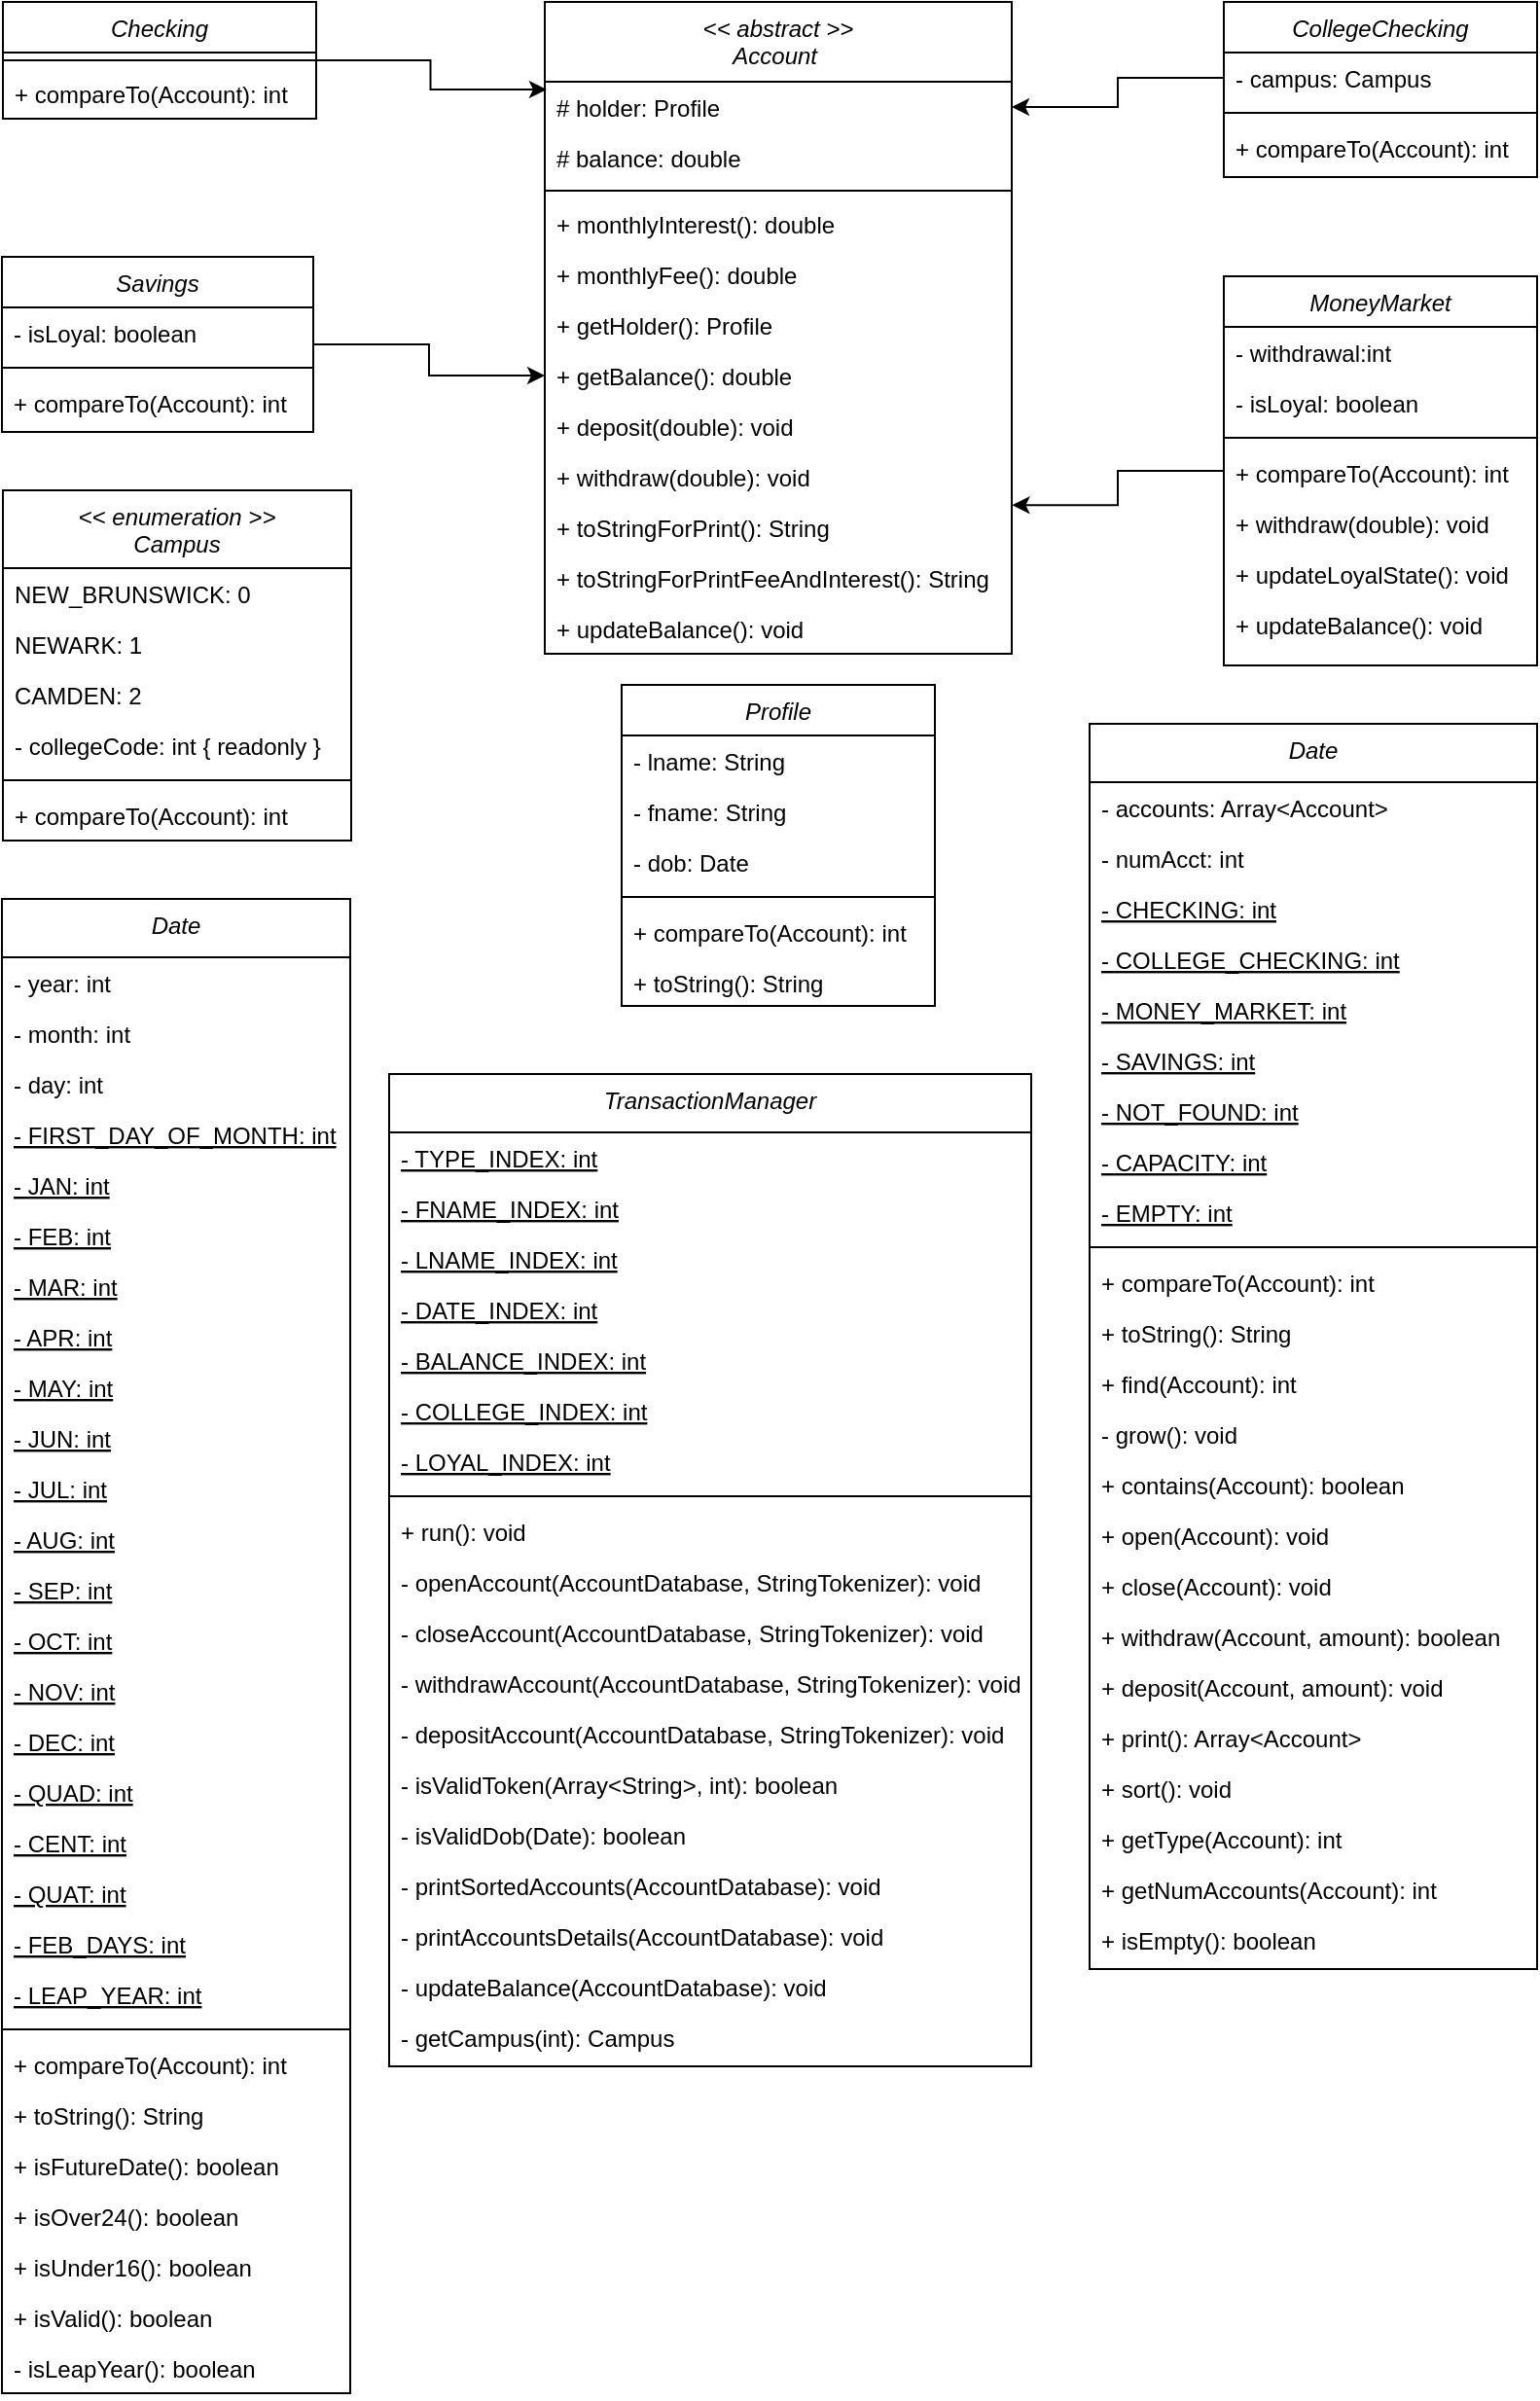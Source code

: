 <mxfile version="22.0.4" type="device">
  <diagram id="C5RBs43oDa-KdzZeNtuy" name="Page-1">
    <mxGraphModel dx="1102" dy="611" grid="1" gridSize="10" guides="1" tooltips="1" connect="1" arrows="1" fold="1" page="1" pageScale="1" pageWidth="827" pageHeight="1169" math="0" shadow="0">
      <root>
        <mxCell id="WIyWlLk6GJQsqaUBKTNV-0" />
        <mxCell id="WIyWlLk6GJQsqaUBKTNV-1" parent="WIyWlLk6GJQsqaUBKTNV-0" />
        <mxCell id="zkfFHV4jXpPFQw0GAbJ--0" value="&lt;&lt; abstract &gt;&gt;&#xa;Account " style="swimlane;fontStyle=2;align=center;verticalAlign=top;childLayout=stackLayout;horizontal=1;startSize=41;horizontalStack=0;resizeParent=1;resizeLast=0;collapsible=1;marginBottom=0;rounded=0;shadow=0;strokeWidth=1;" parent="WIyWlLk6GJQsqaUBKTNV-1" vertex="1">
          <mxGeometry x="300" y="39" width="240" height="335" as="geometry">
            <mxRectangle x="230" y="140" width="160" height="26" as="alternateBounds" />
          </mxGeometry>
        </mxCell>
        <mxCell id="zkfFHV4jXpPFQw0GAbJ--1" value="# holder: Profile" style="text;align=left;verticalAlign=top;spacingLeft=4;spacingRight=4;overflow=hidden;rotatable=0;points=[[0,0.5],[1,0.5]];portConstraint=eastwest;" parent="zkfFHV4jXpPFQw0GAbJ--0" vertex="1">
          <mxGeometry y="41" width="240" height="26" as="geometry" />
        </mxCell>
        <mxCell id="zkfFHV4jXpPFQw0GAbJ--2" value="# balance: double" style="text;align=left;verticalAlign=top;spacingLeft=4;spacingRight=4;overflow=hidden;rotatable=0;points=[[0,0.5],[1,0.5]];portConstraint=eastwest;rounded=0;shadow=0;html=0;" parent="zkfFHV4jXpPFQw0GAbJ--0" vertex="1">
          <mxGeometry y="67" width="240" height="26" as="geometry" />
        </mxCell>
        <mxCell id="zkfFHV4jXpPFQw0GAbJ--4" value="" style="line;html=1;strokeWidth=1;align=left;verticalAlign=middle;spacingTop=-1;spacingLeft=3;spacingRight=3;rotatable=0;labelPosition=right;points=[];portConstraint=eastwest;" parent="zkfFHV4jXpPFQw0GAbJ--0" vertex="1">
          <mxGeometry y="93" width="240" height="8" as="geometry" />
        </mxCell>
        <mxCell id="zkfFHV4jXpPFQw0GAbJ--5" value="+ monthlyInterest(): double" style="text;align=left;verticalAlign=top;spacingLeft=4;spacingRight=4;overflow=hidden;rotatable=0;points=[[0,0.5],[1,0.5]];portConstraint=eastwest;" parent="zkfFHV4jXpPFQw0GAbJ--0" vertex="1">
          <mxGeometry y="101" width="240" height="26" as="geometry" />
        </mxCell>
        <mxCell id="H4hi4vL1YE1EeJkvLDCx-2" value="+ monthlyFee(): double" style="text;align=left;verticalAlign=top;spacingLeft=4;spacingRight=4;overflow=hidden;rotatable=0;points=[[0,0.5],[1,0.5]];portConstraint=eastwest;" vertex="1" parent="zkfFHV4jXpPFQw0GAbJ--0">
          <mxGeometry y="127" width="240" height="26" as="geometry" />
        </mxCell>
        <mxCell id="H4hi4vL1YE1EeJkvLDCx-3" value="+ getHolder(): Profile" style="text;align=left;verticalAlign=top;spacingLeft=4;spacingRight=4;overflow=hidden;rotatable=0;points=[[0,0.5],[1,0.5]];portConstraint=eastwest;" vertex="1" parent="zkfFHV4jXpPFQw0GAbJ--0">
          <mxGeometry y="153" width="240" height="26" as="geometry" />
        </mxCell>
        <mxCell id="H4hi4vL1YE1EeJkvLDCx-4" value="+ getBalance(): double" style="text;align=left;verticalAlign=top;spacingLeft=4;spacingRight=4;overflow=hidden;rotatable=0;points=[[0,0.5],[1,0.5]];portConstraint=eastwest;" vertex="1" parent="zkfFHV4jXpPFQw0GAbJ--0">
          <mxGeometry y="179" width="240" height="26" as="geometry" />
        </mxCell>
        <mxCell id="H4hi4vL1YE1EeJkvLDCx-5" value="+ deposit(double): void" style="text;align=left;verticalAlign=top;spacingLeft=4;spacingRight=4;overflow=hidden;rotatable=0;points=[[0,0.5],[1,0.5]];portConstraint=eastwest;" vertex="1" parent="zkfFHV4jXpPFQw0GAbJ--0">
          <mxGeometry y="205" width="240" height="26" as="geometry" />
        </mxCell>
        <mxCell id="H4hi4vL1YE1EeJkvLDCx-6" value="+ withdraw(double): void" style="text;align=left;verticalAlign=top;spacingLeft=4;spacingRight=4;overflow=hidden;rotatable=0;points=[[0,0.5],[1,0.5]];portConstraint=eastwest;" vertex="1" parent="zkfFHV4jXpPFQw0GAbJ--0">
          <mxGeometry y="231" width="240" height="26" as="geometry" />
        </mxCell>
        <mxCell id="H4hi4vL1YE1EeJkvLDCx-7" value="+ toStringForPrint(): String" style="text;align=left;verticalAlign=top;spacingLeft=4;spacingRight=4;overflow=hidden;rotatable=0;points=[[0,0.5],[1,0.5]];portConstraint=eastwest;" vertex="1" parent="zkfFHV4jXpPFQw0GAbJ--0">
          <mxGeometry y="257" width="240" height="26" as="geometry" />
        </mxCell>
        <mxCell id="H4hi4vL1YE1EeJkvLDCx-9" value="+ toStringForPrintFeeAndInterest(): String" style="text;align=left;verticalAlign=top;spacingLeft=4;spacingRight=4;overflow=hidden;rotatable=0;points=[[0,0.5],[1,0.5]];portConstraint=eastwest;" vertex="1" parent="zkfFHV4jXpPFQw0GAbJ--0">
          <mxGeometry y="283" width="240" height="26" as="geometry" />
        </mxCell>
        <mxCell id="H4hi4vL1YE1EeJkvLDCx-10" value="+ updateBalance(): void&#xa;" style="text;align=left;verticalAlign=top;spacingLeft=4;spacingRight=4;overflow=hidden;rotatable=0;points=[[0,0.5],[1,0.5]];portConstraint=eastwest;" vertex="1" parent="zkfFHV4jXpPFQw0GAbJ--0">
          <mxGeometry y="309" width="240" height="26" as="geometry" />
        </mxCell>
        <mxCell id="H4hi4vL1YE1EeJkvLDCx-11" value="Checking" style="swimlane;fontStyle=2;align=center;verticalAlign=top;childLayout=stackLayout;horizontal=1;startSize=26;horizontalStack=0;resizeParent=1;resizeLast=0;collapsible=1;marginBottom=0;rounded=0;shadow=0;strokeWidth=1;" vertex="1" parent="WIyWlLk6GJQsqaUBKTNV-1">
          <mxGeometry x="21.5" y="39" width="161" height="60" as="geometry">
            <mxRectangle x="230" y="140" width="160" height="26" as="alternateBounds" />
          </mxGeometry>
        </mxCell>
        <mxCell id="H4hi4vL1YE1EeJkvLDCx-14" value="" style="line;html=1;strokeWidth=1;align=left;verticalAlign=middle;spacingTop=-1;spacingLeft=3;spacingRight=3;rotatable=0;labelPosition=right;points=[];portConstraint=eastwest;" vertex="1" parent="H4hi4vL1YE1EeJkvLDCx-11">
          <mxGeometry y="26" width="161" height="8" as="geometry" />
        </mxCell>
        <mxCell id="H4hi4vL1YE1EeJkvLDCx-15" value="+ compareTo(Account): int" style="text;align=left;verticalAlign=top;spacingLeft=4;spacingRight=4;overflow=hidden;rotatable=0;points=[[0,0.5],[1,0.5]];portConstraint=eastwest;" vertex="1" parent="H4hi4vL1YE1EeJkvLDCx-11">
          <mxGeometry y="34" width="161" height="26" as="geometry" />
        </mxCell>
        <mxCell id="H4hi4vL1YE1EeJkvLDCx-37" value="CollegeChecking" style="swimlane;fontStyle=2;align=center;verticalAlign=top;childLayout=stackLayout;horizontal=1;startSize=26;horizontalStack=0;resizeParent=1;resizeLast=0;collapsible=1;marginBottom=0;rounded=0;shadow=0;strokeWidth=1;" vertex="1" parent="WIyWlLk6GJQsqaUBKTNV-1">
          <mxGeometry x="649" y="39" width="161" height="90" as="geometry">
            <mxRectangle x="230" y="140" width="160" height="26" as="alternateBounds" />
          </mxGeometry>
        </mxCell>
        <mxCell id="H4hi4vL1YE1EeJkvLDCx-46" value="- campus: Campus" style="text;align=left;verticalAlign=top;spacingLeft=4;spacingRight=4;overflow=hidden;rotatable=0;points=[[0,0.5],[1,0.5]];portConstraint=eastwest;" vertex="1" parent="H4hi4vL1YE1EeJkvLDCx-37">
          <mxGeometry y="26" width="161" height="26" as="geometry" />
        </mxCell>
        <mxCell id="H4hi4vL1YE1EeJkvLDCx-38" value="" style="line;html=1;strokeWidth=1;align=left;verticalAlign=middle;spacingTop=-1;spacingLeft=3;spacingRight=3;rotatable=0;labelPosition=right;points=[];portConstraint=eastwest;" vertex="1" parent="H4hi4vL1YE1EeJkvLDCx-37">
          <mxGeometry y="52" width="161" height="10" as="geometry" />
        </mxCell>
        <mxCell id="H4hi4vL1YE1EeJkvLDCx-39" value="+ compareTo(Account): int" style="text;align=left;verticalAlign=top;spacingLeft=4;spacingRight=4;overflow=hidden;rotatable=0;points=[[0,0.5],[1,0.5]];portConstraint=eastwest;" vertex="1" parent="H4hi4vL1YE1EeJkvLDCx-37">
          <mxGeometry y="62" width="161" height="26" as="geometry" />
        </mxCell>
        <mxCell id="H4hi4vL1YE1EeJkvLDCx-48" value="MoneyMarket" style="swimlane;fontStyle=2;align=center;verticalAlign=top;childLayout=stackLayout;horizontal=1;startSize=26;horizontalStack=0;resizeParent=1;resizeLast=0;collapsible=1;marginBottom=0;rounded=0;shadow=0;strokeWidth=1;" vertex="1" parent="WIyWlLk6GJQsqaUBKTNV-1">
          <mxGeometry x="649" y="180" width="161" height="200" as="geometry">
            <mxRectangle x="230" y="140" width="160" height="26" as="alternateBounds" />
          </mxGeometry>
        </mxCell>
        <mxCell id="H4hi4vL1YE1EeJkvLDCx-49" value="- withdrawal:int" style="text;align=left;verticalAlign=top;spacingLeft=4;spacingRight=4;overflow=hidden;rotatable=0;points=[[0,0.5],[1,0.5]];portConstraint=eastwest;" vertex="1" parent="H4hi4vL1YE1EeJkvLDCx-48">
          <mxGeometry y="26" width="161" height="26" as="geometry" />
        </mxCell>
        <mxCell id="H4hi4vL1YE1EeJkvLDCx-56" value="- isLoyal: boolean" style="text;align=left;verticalAlign=top;spacingLeft=4;spacingRight=4;overflow=hidden;rotatable=0;points=[[0,0.5],[1,0.5]];portConstraint=eastwest;" vertex="1" parent="H4hi4vL1YE1EeJkvLDCx-48">
          <mxGeometry y="52" width="161" height="26" as="geometry" />
        </mxCell>
        <mxCell id="H4hi4vL1YE1EeJkvLDCx-50" value="" style="line;html=1;strokeWidth=1;align=left;verticalAlign=middle;spacingTop=-1;spacingLeft=3;spacingRight=3;rotatable=0;labelPosition=right;points=[];portConstraint=eastwest;" vertex="1" parent="H4hi4vL1YE1EeJkvLDCx-48">
          <mxGeometry y="78" width="161" height="10" as="geometry" />
        </mxCell>
        <mxCell id="H4hi4vL1YE1EeJkvLDCx-51" value="+ compareTo(Account): int" style="text;align=left;verticalAlign=top;spacingLeft=4;spacingRight=4;overflow=hidden;rotatable=0;points=[[0,0.5],[1,0.5]];portConstraint=eastwest;" vertex="1" parent="H4hi4vL1YE1EeJkvLDCx-48">
          <mxGeometry y="88" width="161" height="26" as="geometry" />
        </mxCell>
        <mxCell id="H4hi4vL1YE1EeJkvLDCx-57" value="+ withdraw(double): void" style="text;align=left;verticalAlign=top;spacingLeft=4;spacingRight=4;overflow=hidden;rotatable=0;points=[[0,0.5],[1,0.5]];portConstraint=eastwest;" vertex="1" parent="H4hi4vL1YE1EeJkvLDCx-48">
          <mxGeometry y="114" width="161" height="26" as="geometry" />
        </mxCell>
        <mxCell id="H4hi4vL1YE1EeJkvLDCx-58" value="+ updateLoyalState(): void" style="text;align=left;verticalAlign=top;spacingLeft=4;spacingRight=4;overflow=hidden;rotatable=0;points=[[0,0.5],[1,0.5]];portConstraint=eastwest;" vertex="1" parent="H4hi4vL1YE1EeJkvLDCx-48">
          <mxGeometry y="140" width="161" height="26" as="geometry" />
        </mxCell>
        <mxCell id="H4hi4vL1YE1EeJkvLDCx-59" value="+ updateBalance(): void" style="text;align=left;verticalAlign=top;spacingLeft=4;spacingRight=4;overflow=hidden;rotatable=0;points=[[0,0.5],[1,0.5]];portConstraint=eastwest;" vertex="1" parent="H4hi4vL1YE1EeJkvLDCx-48">
          <mxGeometry y="166" width="161" height="26" as="geometry" />
        </mxCell>
        <mxCell id="H4hi4vL1YE1EeJkvLDCx-74" style="edgeStyle=orthogonalEdgeStyle;rounded=0;orthogonalLoop=1;jettySize=auto;html=1;entryX=0;entryY=0.5;entryDx=0;entryDy=0;" edge="1" parent="WIyWlLk6GJQsqaUBKTNV-1" source="H4hi4vL1YE1EeJkvLDCx-52" target="H4hi4vL1YE1EeJkvLDCx-4">
          <mxGeometry relative="1" as="geometry" />
        </mxCell>
        <mxCell id="H4hi4vL1YE1EeJkvLDCx-52" value="Savings" style="swimlane;fontStyle=2;align=center;verticalAlign=top;childLayout=stackLayout;horizontal=1;startSize=26;horizontalStack=0;resizeParent=1;resizeLast=0;collapsible=1;marginBottom=0;rounded=0;shadow=0;strokeWidth=1;" vertex="1" parent="WIyWlLk6GJQsqaUBKTNV-1">
          <mxGeometry x="21" y="170" width="160" height="90" as="geometry">
            <mxRectangle x="230" y="140" width="160" height="26" as="alternateBounds" />
          </mxGeometry>
        </mxCell>
        <mxCell id="H4hi4vL1YE1EeJkvLDCx-53" value="- isLoyal: boolean" style="text;align=left;verticalAlign=top;spacingLeft=4;spacingRight=4;overflow=hidden;rotatable=0;points=[[0,0.5],[1,0.5]];portConstraint=eastwest;" vertex="1" parent="H4hi4vL1YE1EeJkvLDCx-52">
          <mxGeometry y="26" width="160" height="26" as="geometry" />
        </mxCell>
        <mxCell id="H4hi4vL1YE1EeJkvLDCx-54" value="" style="line;html=1;strokeWidth=1;align=left;verticalAlign=middle;spacingTop=-1;spacingLeft=3;spacingRight=3;rotatable=0;labelPosition=right;points=[];portConstraint=eastwest;" vertex="1" parent="H4hi4vL1YE1EeJkvLDCx-52">
          <mxGeometry y="52" width="160" height="10" as="geometry" />
        </mxCell>
        <mxCell id="H4hi4vL1YE1EeJkvLDCx-55" value="+ compareTo(Account): int" style="text;align=left;verticalAlign=top;spacingLeft=4;spacingRight=4;overflow=hidden;rotatable=0;points=[[0,0.5],[1,0.5]];portConstraint=eastwest;" vertex="1" parent="H4hi4vL1YE1EeJkvLDCx-52">
          <mxGeometry y="62" width="160" height="26" as="geometry" />
        </mxCell>
        <mxCell id="H4hi4vL1YE1EeJkvLDCx-72" style="edgeStyle=orthogonalEdgeStyle;rounded=0;orthogonalLoop=1;jettySize=auto;html=1;entryX=0.004;entryY=0.154;entryDx=0;entryDy=0;entryPerimeter=0;" edge="1" parent="WIyWlLk6GJQsqaUBKTNV-1" source="H4hi4vL1YE1EeJkvLDCx-11" target="zkfFHV4jXpPFQw0GAbJ--1">
          <mxGeometry relative="1" as="geometry" />
        </mxCell>
        <mxCell id="H4hi4vL1YE1EeJkvLDCx-73" style="edgeStyle=orthogonalEdgeStyle;rounded=0;orthogonalLoop=1;jettySize=auto;html=1;entryX=1;entryY=0.5;entryDx=0;entryDy=0;" edge="1" parent="WIyWlLk6GJQsqaUBKTNV-1" source="H4hi4vL1YE1EeJkvLDCx-46" target="zkfFHV4jXpPFQw0GAbJ--1">
          <mxGeometry relative="1" as="geometry" />
        </mxCell>
        <mxCell id="H4hi4vL1YE1EeJkvLDCx-77" style="edgeStyle=orthogonalEdgeStyle;rounded=0;orthogonalLoop=1;jettySize=auto;html=1;entryX=1.001;entryY=0.062;entryDx=0;entryDy=0;entryPerimeter=0;" edge="1" parent="WIyWlLk6GJQsqaUBKTNV-1" source="H4hi4vL1YE1EeJkvLDCx-48" target="H4hi4vL1YE1EeJkvLDCx-7">
          <mxGeometry relative="1" as="geometry" />
        </mxCell>
        <mxCell id="H4hi4vL1YE1EeJkvLDCx-78" value="&lt;&lt; enumeration &gt;&gt;&#xa;Campus&#xa;" style="swimlane;fontStyle=2;align=center;verticalAlign=top;childLayout=stackLayout;horizontal=1;startSize=40;horizontalStack=0;resizeParent=1;resizeLast=0;collapsible=1;marginBottom=0;rounded=0;shadow=0;strokeWidth=1;" vertex="1" parent="WIyWlLk6GJQsqaUBKTNV-1">
          <mxGeometry x="21.5" y="290" width="179" height="180" as="geometry">
            <mxRectangle x="230" y="140" width="160" height="26" as="alternateBounds" />
          </mxGeometry>
        </mxCell>
        <mxCell id="H4hi4vL1YE1EeJkvLDCx-79" value="NEW_BRUNSWICK: 0" style="text;align=left;verticalAlign=top;spacingLeft=4;spacingRight=4;overflow=hidden;rotatable=0;points=[[0,0.5],[1,0.5]];portConstraint=eastwest;" vertex="1" parent="H4hi4vL1YE1EeJkvLDCx-78">
          <mxGeometry y="40" width="179" height="26" as="geometry" />
        </mxCell>
        <mxCell id="H4hi4vL1YE1EeJkvLDCx-83" value="NEWARK: 1" style="text;align=left;verticalAlign=top;spacingLeft=4;spacingRight=4;overflow=hidden;rotatable=0;points=[[0,0.5],[1,0.5]];portConstraint=eastwest;" vertex="1" parent="H4hi4vL1YE1EeJkvLDCx-78">
          <mxGeometry y="66" width="179" height="26" as="geometry" />
        </mxCell>
        <mxCell id="H4hi4vL1YE1EeJkvLDCx-82" value="CAMDEN: 2" style="text;align=left;verticalAlign=top;spacingLeft=4;spacingRight=4;overflow=hidden;rotatable=0;points=[[0,0.5],[1,0.5]];portConstraint=eastwest;" vertex="1" parent="H4hi4vL1YE1EeJkvLDCx-78">
          <mxGeometry y="92" width="179" height="26" as="geometry" />
        </mxCell>
        <mxCell id="H4hi4vL1YE1EeJkvLDCx-84" value="- collegeCode: int { readonly }" style="text;align=left;verticalAlign=top;spacingLeft=4;spacingRight=4;overflow=hidden;rotatable=0;points=[[0,0.5],[1,0.5]];portConstraint=eastwest;" vertex="1" parent="H4hi4vL1YE1EeJkvLDCx-78">
          <mxGeometry y="118" width="179" height="26" as="geometry" />
        </mxCell>
        <mxCell id="H4hi4vL1YE1EeJkvLDCx-80" value="" style="line;html=1;strokeWidth=1;align=left;verticalAlign=middle;spacingTop=-1;spacingLeft=3;spacingRight=3;rotatable=0;labelPosition=right;points=[];portConstraint=eastwest;" vertex="1" parent="H4hi4vL1YE1EeJkvLDCx-78">
          <mxGeometry y="144" width="179" height="10" as="geometry" />
        </mxCell>
        <mxCell id="H4hi4vL1YE1EeJkvLDCx-81" value="+ compareTo(Account): int" style="text;align=left;verticalAlign=top;spacingLeft=4;spacingRight=4;overflow=hidden;rotatable=0;points=[[0,0.5],[1,0.5]];portConstraint=eastwest;" vertex="1" parent="H4hi4vL1YE1EeJkvLDCx-78">
          <mxGeometry y="154" width="179" height="26" as="geometry" />
        </mxCell>
        <mxCell id="H4hi4vL1YE1EeJkvLDCx-85" value="Date" style="swimlane;fontStyle=2;align=center;verticalAlign=top;childLayout=stackLayout;horizontal=1;startSize=30;horizontalStack=0;resizeParent=1;resizeLast=0;collapsible=1;marginBottom=0;rounded=0;shadow=0;strokeWidth=1;" vertex="1" parent="WIyWlLk6GJQsqaUBKTNV-1">
          <mxGeometry x="21" y="500" width="179" height="768" as="geometry">
            <mxRectangle x="230" y="140" width="160" height="26" as="alternateBounds" />
          </mxGeometry>
        </mxCell>
        <mxCell id="H4hi4vL1YE1EeJkvLDCx-86" value="- year: int" style="text;align=left;verticalAlign=top;spacingLeft=4;spacingRight=4;overflow=hidden;rotatable=0;points=[[0,0.5],[1,0.5]];portConstraint=eastwest;" vertex="1" parent="H4hi4vL1YE1EeJkvLDCx-85">
          <mxGeometry y="30" width="179" height="26" as="geometry" />
        </mxCell>
        <mxCell id="H4hi4vL1YE1EeJkvLDCx-87" value="- month: int" style="text;align=left;verticalAlign=top;spacingLeft=4;spacingRight=4;overflow=hidden;rotatable=0;points=[[0,0.5],[1,0.5]];portConstraint=eastwest;" vertex="1" parent="H4hi4vL1YE1EeJkvLDCx-85">
          <mxGeometry y="56" width="179" height="26" as="geometry" />
        </mxCell>
        <mxCell id="H4hi4vL1YE1EeJkvLDCx-88" value="- day: int" style="text;align=left;verticalAlign=top;spacingLeft=4;spacingRight=4;overflow=hidden;rotatable=0;points=[[0,0.5],[1,0.5]];portConstraint=eastwest;" vertex="1" parent="H4hi4vL1YE1EeJkvLDCx-85">
          <mxGeometry y="82" width="179" height="26" as="geometry" />
        </mxCell>
        <mxCell id="H4hi4vL1YE1EeJkvLDCx-89" value="- FIRST_DAY_OF_MONTH: int" style="text;align=left;verticalAlign=top;spacingLeft=4;spacingRight=4;overflow=hidden;rotatable=0;points=[[0,0.5],[1,0.5]];portConstraint=eastwest;fontStyle=4" vertex="1" parent="H4hi4vL1YE1EeJkvLDCx-85">
          <mxGeometry y="108" width="179" height="26" as="geometry" />
        </mxCell>
        <mxCell id="H4hi4vL1YE1EeJkvLDCx-92" value="- JAN: int" style="text;align=left;verticalAlign=top;spacingLeft=4;spacingRight=4;overflow=hidden;rotatable=0;points=[[0,0.5],[1,0.5]];portConstraint=eastwest;fontStyle=4" vertex="1" parent="H4hi4vL1YE1EeJkvLDCx-85">
          <mxGeometry y="134" width="179" height="26" as="geometry" />
        </mxCell>
        <mxCell id="H4hi4vL1YE1EeJkvLDCx-108" value="- FEB: int" style="text;align=left;verticalAlign=top;spacingLeft=4;spacingRight=4;overflow=hidden;rotatable=0;points=[[0,0.5],[1,0.5]];portConstraint=eastwest;fontStyle=4" vertex="1" parent="H4hi4vL1YE1EeJkvLDCx-85">
          <mxGeometry y="160" width="179" height="26" as="geometry" />
        </mxCell>
        <mxCell id="H4hi4vL1YE1EeJkvLDCx-107" value="- MAR: int" style="text;align=left;verticalAlign=top;spacingLeft=4;spacingRight=4;overflow=hidden;rotatable=0;points=[[0,0.5],[1,0.5]];portConstraint=eastwest;fontStyle=4" vertex="1" parent="H4hi4vL1YE1EeJkvLDCx-85">
          <mxGeometry y="186" width="179" height="26" as="geometry" />
        </mxCell>
        <mxCell id="H4hi4vL1YE1EeJkvLDCx-106" value="- APR: int" style="text;align=left;verticalAlign=top;spacingLeft=4;spacingRight=4;overflow=hidden;rotatable=0;points=[[0,0.5],[1,0.5]];portConstraint=eastwest;fontStyle=4" vertex="1" parent="H4hi4vL1YE1EeJkvLDCx-85">
          <mxGeometry y="212" width="179" height="26" as="geometry" />
        </mxCell>
        <mxCell id="H4hi4vL1YE1EeJkvLDCx-105" value="- MAY: int" style="text;align=left;verticalAlign=top;spacingLeft=4;spacingRight=4;overflow=hidden;rotatable=0;points=[[0,0.5],[1,0.5]];portConstraint=eastwest;fontStyle=4" vertex="1" parent="H4hi4vL1YE1EeJkvLDCx-85">
          <mxGeometry y="238" width="179" height="26" as="geometry" />
        </mxCell>
        <mxCell id="H4hi4vL1YE1EeJkvLDCx-104" value="- JUN: int" style="text;align=left;verticalAlign=top;spacingLeft=4;spacingRight=4;overflow=hidden;rotatable=0;points=[[0,0.5],[1,0.5]];portConstraint=eastwest;fontStyle=4" vertex="1" parent="H4hi4vL1YE1EeJkvLDCx-85">
          <mxGeometry y="264" width="179" height="26" as="geometry" />
        </mxCell>
        <mxCell id="H4hi4vL1YE1EeJkvLDCx-103" value="- JUL: int" style="text;align=left;verticalAlign=top;spacingLeft=4;spacingRight=4;overflow=hidden;rotatable=0;points=[[0,0.5],[1,0.5]];portConstraint=eastwest;fontStyle=4" vertex="1" parent="H4hi4vL1YE1EeJkvLDCx-85">
          <mxGeometry y="290" width="179" height="26" as="geometry" />
        </mxCell>
        <mxCell id="H4hi4vL1YE1EeJkvLDCx-102" value="- AUG: int" style="text;align=left;verticalAlign=top;spacingLeft=4;spacingRight=4;overflow=hidden;rotatable=0;points=[[0,0.5],[1,0.5]];portConstraint=eastwest;fontStyle=4" vertex="1" parent="H4hi4vL1YE1EeJkvLDCx-85">
          <mxGeometry y="316" width="179" height="26" as="geometry" />
        </mxCell>
        <mxCell id="H4hi4vL1YE1EeJkvLDCx-101" value="- SEP: int" style="text;align=left;verticalAlign=top;spacingLeft=4;spacingRight=4;overflow=hidden;rotatable=0;points=[[0,0.5],[1,0.5]];portConstraint=eastwest;fontStyle=4" vertex="1" parent="H4hi4vL1YE1EeJkvLDCx-85">
          <mxGeometry y="342" width="179" height="26" as="geometry" />
        </mxCell>
        <mxCell id="H4hi4vL1YE1EeJkvLDCx-100" value="- OCT: int" style="text;align=left;verticalAlign=top;spacingLeft=4;spacingRight=4;overflow=hidden;rotatable=0;points=[[0,0.5],[1,0.5]];portConstraint=eastwest;fontStyle=4" vertex="1" parent="H4hi4vL1YE1EeJkvLDCx-85">
          <mxGeometry y="368" width="179" height="26" as="geometry" />
        </mxCell>
        <mxCell id="H4hi4vL1YE1EeJkvLDCx-96" value="- NOV: int" style="text;align=left;verticalAlign=top;spacingLeft=4;spacingRight=4;overflow=hidden;rotatable=0;points=[[0,0.5],[1,0.5]];portConstraint=eastwest;fontStyle=4" vertex="1" parent="H4hi4vL1YE1EeJkvLDCx-85">
          <mxGeometry y="394" width="179" height="26" as="geometry" />
        </mxCell>
        <mxCell id="H4hi4vL1YE1EeJkvLDCx-95" value="- DEC: int" style="text;align=left;verticalAlign=top;spacingLeft=4;spacingRight=4;overflow=hidden;rotatable=0;points=[[0,0.5],[1,0.5]];portConstraint=eastwest;fontStyle=4" vertex="1" parent="H4hi4vL1YE1EeJkvLDCx-85">
          <mxGeometry y="420" width="179" height="26" as="geometry" />
        </mxCell>
        <mxCell id="H4hi4vL1YE1EeJkvLDCx-94" value="- QUAD: int" style="text;align=left;verticalAlign=top;spacingLeft=4;spacingRight=4;overflow=hidden;rotatable=0;points=[[0,0.5],[1,0.5]];portConstraint=eastwest;fontStyle=4" vertex="1" parent="H4hi4vL1YE1EeJkvLDCx-85">
          <mxGeometry y="446" width="179" height="26" as="geometry" />
        </mxCell>
        <mxCell id="H4hi4vL1YE1EeJkvLDCx-93" value="- CENT: int" style="text;align=left;verticalAlign=top;spacingLeft=4;spacingRight=4;overflow=hidden;rotatable=0;points=[[0,0.5],[1,0.5]];portConstraint=eastwest;fontStyle=4" vertex="1" parent="H4hi4vL1YE1EeJkvLDCx-85">
          <mxGeometry y="472" width="179" height="26" as="geometry" />
        </mxCell>
        <mxCell id="H4hi4vL1YE1EeJkvLDCx-111" value="- QUAT: int" style="text;align=left;verticalAlign=top;spacingLeft=4;spacingRight=4;overflow=hidden;rotatable=0;points=[[0,0.5],[1,0.5]];portConstraint=eastwest;fontStyle=4" vertex="1" parent="H4hi4vL1YE1EeJkvLDCx-85">
          <mxGeometry y="498" width="179" height="26" as="geometry" />
        </mxCell>
        <mxCell id="H4hi4vL1YE1EeJkvLDCx-110" value="- FEB_DAYS: int" style="text;align=left;verticalAlign=top;spacingLeft=4;spacingRight=4;overflow=hidden;rotatable=0;points=[[0,0.5],[1,0.5]];portConstraint=eastwest;fontStyle=4" vertex="1" parent="H4hi4vL1YE1EeJkvLDCx-85">
          <mxGeometry y="524" width="179" height="26" as="geometry" />
        </mxCell>
        <mxCell id="H4hi4vL1YE1EeJkvLDCx-109" value="- LEAP_YEAR: int" style="text;align=left;verticalAlign=top;spacingLeft=4;spacingRight=4;overflow=hidden;rotatable=0;points=[[0,0.5],[1,0.5]];portConstraint=eastwest;fontStyle=4" vertex="1" parent="H4hi4vL1YE1EeJkvLDCx-85">
          <mxGeometry y="550" width="179" height="26" as="geometry" />
        </mxCell>
        <mxCell id="H4hi4vL1YE1EeJkvLDCx-90" value="" style="line;html=1;strokeWidth=1;align=left;verticalAlign=middle;spacingTop=-1;spacingLeft=3;spacingRight=3;rotatable=0;labelPosition=right;points=[];portConstraint=eastwest;" vertex="1" parent="H4hi4vL1YE1EeJkvLDCx-85">
          <mxGeometry y="576" width="179" height="10" as="geometry" />
        </mxCell>
        <mxCell id="H4hi4vL1YE1EeJkvLDCx-91" value="+ compareTo(Account): int" style="text;align=left;verticalAlign=top;spacingLeft=4;spacingRight=4;overflow=hidden;rotatable=0;points=[[0,0.5],[1,0.5]];portConstraint=eastwest;" vertex="1" parent="H4hi4vL1YE1EeJkvLDCx-85">
          <mxGeometry y="586" width="179" height="26" as="geometry" />
        </mxCell>
        <mxCell id="H4hi4vL1YE1EeJkvLDCx-117" value="+ toString(): String" style="text;align=left;verticalAlign=top;spacingLeft=4;spacingRight=4;overflow=hidden;rotatable=0;points=[[0,0.5],[1,0.5]];portConstraint=eastwest;" vertex="1" parent="H4hi4vL1YE1EeJkvLDCx-85">
          <mxGeometry y="612" width="179" height="26" as="geometry" />
        </mxCell>
        <mxCell id="H4hi4vL1YE1EeJkvLDCx-116" value="+ isFutureDate(): boolean" style="text;align=left;verticalAlign=top;spacingLeft=4;spacingRight=4;overflow=hidden;rotatable=0;points=[[0,0.5],[1,0.5]];portConstraint=eastwest;" vertex="1" parent="H4hi4vL1YE1EeJkvLDCx-85">
          <mxGeometry y="638" width="179" height="26" as="geometry" />
        </mxCell>
        <mxCell id="H4hi4vL1YE1EeJkvLDCx-115" value="+ isOver24(): boolean" style="text;align=left;verticalAlign=top;spacingLeft=4;spacingRight=4;overflow=hidden;rotatable=0;points=[[0,0.5],[1,0.5]];portConstraint=eastwest;" vertex="1" parent="H4hi4vL1YE1EeJkvLDCx-85">
          <mxGeometry y="664" width="179" height="26" as="geometry" />
        </mxCell>
        <mxCell id="H4hi4vL1YE1EeJkvLDCx-114" value="+ isUnder16(): boolean" style="text;align=left;verticalAlign=top;spacingLeft=4;spacingRight=4;overflow=hidden;rotatable=0;points=[[0,0.5],[1,0.5]];portConstraint=eastwest;" vertex="1" parent="H4hi4vL1YE1EeJkvLDCx-85">
          <mxGeometry y="690" width="179" height="26" as="geometry" />
        </mxCell>
        <mxCell id="H4hi4vL1YE1EeJkvLDCx-113" value="+ isValid(): boolean" style="text;align=left;verticalAlign=top;spacingLeft=4;spacingRight=4;overflow=hidden;rotatable=0;points=[[0,0.5],[1,0.5]];portConstraint=eastwest;" vertex="1" parent="H4hi4vL1YE1EeJkvLDCx-85">
          <mxGeometry y="716" width="179" height="26" as="geometry" />
        </mxCell>
        <mxCell id="H4hi4vL1YE1EeJkvLDCx-112" value="- isLeapYear(): boolean" style="text;align=left;verticalAlign=top;spacingLeft=4;spacingRight=4;overflow=hidden;rotatable=0;points=[[0,0.5],[1,0.5]];portConstraint=eastwest;" vertex="1" parent="H4hi4vL1YE1EeJkvLDCx-85">
          <mxGeometry y="742" width="179" height="26" as="geometry" />
        </mxCell>
        <mxCell id="H4hi4vL1YE1EeJkvLDCx-118" value="Profile" style="swimlane;fontStyle=2;align=center;verticalAlign=top;childLayout=stackLayout;horizontal=1;startSize=26;horizontalStack=0;resizeParent=1;resizeLast=0;collapsible=1;marginBottom=0;rounded=0;shadow=0;strokeWidth=1;" vertex="1" parent="WIyWlLk6GJQsqaUBKTNV-1">
          <mxGeometry x="339.5" y="390" width="161" height="165" as="geometry">
            <mxRectangle x="230" y="140" width="160" height="26" as="alternateBounds" />
          </mxGeometry>
        </mxCell>
        <mxCell id="H4hi4vL1YE1EeJkvLDCx-119" value="- lname: String" style="text;align=left;verticalAlign=top;spacingLeft=4;spacingRight=4;overflow=hidden;rotatable=0;points=[[0,0.5],[1,0.5]];portConstraint=eastwest;" vertex="1" parent="H4hi4vL1YE1EeJkvLDCx-118">
          <mxGeometry y="26" width="161" height="26" as="geometry" />
        </mxCell>
        <mxCell id="H4hi4vL1YE1EeJkvLDCx-123" value="- fname: String" style="text;align=left;verticalAlign=top;spacingLeft=4;spacingRight=4;overflow=hidden;rotatable=0;points=[[0,0.5],[1,0.5]];portConstraint=eastwest;" vertex="1" parent="H4hi4vL1YE1EeJkvLDCx-118">
          <mxGeometry y="52" width="161" height="26" as="geometry" />
        </mxCell>
        <mxCell id="H4hi4vL1YE1EeJkvLDCx-122" value="- dob: Date" style="text;align=left;verticalAlign=top;spacingLeft=4;spacingRight=4;overflow=hidden;rotatable=0;points=[[0,0.5],[1,0.5]];portConstraint=eastwest;" vertex="1" parent="H4hi4vL1YE1EeJkvLDCx-118">
          <mxGeometry y="78" width="161" height="26" as="geometry" />
        </mxCell>
        <mxCell id="H4hi4vL1YE1EeJkvLDCx-120" value="" style="line;html=1;strokeWidth=1;align=left;verticalAlign=middle;spacingTop=-1;spacingLeft=3;spacingRight=3;rotatable=0;labelPosition=right;points=[];portConstraint=eastwest;" vertex="1" parent="H4hi4vL1YE1EeJkvLDCx-118">
          <mxGeometry y="104" width="161" height="10" as="geometry" />
        </mxCell>
        <mxCell id="H4hi4vL1YE1EeJkvLDCx-121" value="+ compareTo(Account): int" style="text;align=left;verticalAlign=top;spacingLeft=4;spacingRight=4;overflow=hidden;rotatable=0;points=[[0,0.5],[1,0.5]];portConstraint=eastwest;" vertex="1" parent="H4hi4vL1YE1EeJkvLDCx-118">
          <mxGeometry y="114" width="161" height="26" as="geometry" />
        </mxCell>
        <mxCell id="H4hi4vL1YE1EeJkvLDCx-124" value="+ toString(): String" style="text;align=left;verticalAlign=top;spacingLeft=4;spacingRight=4;overflow=hidden;rotatable=0;points=[[0,0.5],[1,0.5]];portConstraint=eastwest;" vertex="1" parent="H4hi4vL1YE1EeJkvLDCx-118">
          <mxGeometry y="140" width="161" height="25" as="geometry" />
        </mxCell>
        <mxCell id="H4hi4vL1YE1EeJkvLDCx-125" value="Date" style="swimlane;fontStyle=2;align=center;verticalAlign=top;childLayout=stackLayout;horizontal=1;startSize=30;horizontalStack=0;resizeParent=1;resizeLast=0;collapsible=1;marginBottom=0;rounded=0;shadow=0;strokeWidth=1;" vertex="1" parent="WIyWlLk6GJQsqaUBKTNV-1">
          <mxGeometry x="580" y="410" width="230" height="640" as="geometry">
            <mxRectangle x="230" y="140" width="160" height="26" as="alternateBounds" />
          </mxGeometry>
        </mxCell>
        <mxCell id="H4hi4vL1YE1EeJkvLDCx-126" value="- accounts: Array&lt;Account&gt;" style="text;align=left;verticalAlign=top;spacingLeft=4;spacingRight=4;overflow=hidden;rotatable=0;points=[[0,0.5],[1,0.5]];portConstraint=eastwest;" vertex="1" parent="H4hi4vL1YE1EeJkvLDCx-125">
          <mxGeometry y="30" width="230" height="26" as="geometry" />
        </mxCell>
        <mxCell id="H4hi4vL1YE1EeJkvLDCx-127" value="- numAcct: int" style="text;align=left;verticalAlign=top;spacingLeft=4;spacingRight=4;overflow=hidden;rotatable=0;points=[[0,0.5],[1,0.5]];portConstraint=eastwest;" vertex="1" parent="H4hi4vL1YE1EeJkvLDCx-125">
          <mxGeometry y="56" width="230" height="26" as="geometry" />
        </mxCell>
        <mxCell id="H4hi4vL1YE1EeJkvLDCx-129" value="- CHECKING: int" style="text;align=left;verticalAlign=top;spacingLeft=4;spacingRight=4;overflow=hidden;rotatable=0;points=[[0,0.5],[1,0.5]];portConstraint=eastwest;fontStyle=4" vertex="1" parent="H4hi4vL1YE1EeJkvLDCx-125">
          <mxGeometry y="82" width="230" height="26" as="geometry" />
        </mxCell>
        <mxCell id="H4hi4vL1YE1EeJkvLDCx-130" value="- COLLEGE_CHECKING: int" style="text;align=left;verticalAlign=top;spacingLeft=4;spacingRight=4;overflow=hidden;rotatable=0;points=[[0,0.5],[1,0.5]];portConstraint=eastwest;fontStyle=4" vertex="1" parent="H4hi4vL1YE1EeJkvLDCx-125">
          <mxGeometry y="108" width="230" height="26" as="geometry" />
        </mxCell>
        <mxCell id="H4hi4vL1YE1EeJkvLDCx-131" value="- MONEY_MARKET: int" style="text;align=left;verticalAlign=top;spacingLeft=4;spacingRight=4;overflow=hidden;rotatable=0;points=[[0,0.5],[1,0.5]];portConstraint=eastwest;fontStyle=4" vertex="1" parent="H4hi4vL1YE1EeJkvLDCx-125">
          <mxGeometry y="134" width="230" height="26" as="geometry" />
        </mxCell>
        <mxCell id="H4hi4vL1YE1EeJkvLDCx-132" value="- SAVINGS: int" style="text;align=left;verticalAlign=top;spacingLeft=4;spacingRight=4;overflow=hidden;rotatable=0;points=[[0,0.5],[1,0.5]];portConstraint=eastwest;fontStyle=4" vertex="1" parent="H4hi4vL1YE1EeJkvLDCx-125">
          <mxGeometry y="160" width="230" height="26" as="geometry" />
        </mxCell>
        <mxCell id="H4hi4vL1YE1EeJkvLDCx-133" value="- NOT_FOUND: int" style="text;align=left;verticalAlign=top;spacingLeft=4;spacingRight=4;overflow=hidden;rotatable=0;points=[[0,0.5],[1,0.5]];portConstraint=eastwest;fontStyle=4" vertex="1" parent="H4hi4vL1YE1EeJkvLDCx-125">
          <mxGeometry y="186" width="230" height="26" as="geometry" />
        </mxCell>
        <mxCell id="H4hi4vL1YE1EeJkvLDCx-134" value="- CAPACITY: int" style="text;align=left;verticalAlign=top;spacingLeft=4;spacingRight=4;overflow=hidden;rotatable=0;points=[[0,0.5],[1,0.5]];portConstraint=eastwest;fontStyle=4" vertex="1" parent="H4hi4vL1YE1EeJkvLDCx-125">
          <mxGeometry y="212" width="230" height="26" as="geometry" />
        </mxCell>
        <mxCell id="H4hi4vL1YE1EeJkvLDCx-155" value="- EMPTY: int" style="text;align=left;verticalAlign=top;spacingLeft=4;spacingRight=4;overflow=hidden;rotatable=0;points=[[0,0.5],[1,0.5]];portConstraint=eastwest;fontStyle=4" vertex="1" parent="H4hi4vL1YE1EeJkvLDCx-125">
          <mxGeometry y="238" width="230" height="26" as="geometry" />
        </mxCell>
        <mxCell id="H4hi4vL1YE1EeJkvLDCx-147" value="" style="line;html=1;strokeWidth=1;align=left;verticalAlign=middle;spacingTop=-1;spacingLeft=3;spacingRight=3;rotatable=0;labelPosition=right;points=[];portConstraint=eastwest;" vertex="1" parent="H4hi4vL1YE1EeJkvLDCx-125">
          <mxGeometry y="264" width="230" height="10" as="geometry" />
        </mxCell>
        <mxCell id="H4hi4vL1YE1EeJkvLDCx-148" value="+ compareTo(Account): int" style="text;align=left;verticalAlign=top;spacingLeft=4;spacingRight=4;overflow=hidden;rotatable=0;points=[[0,0.5],[1,0.5]];portConstraint=eastwest;" vertex="1" parent="H4hi4vL1YE1EeJkvLDCx-125">
          <mxGeometry y="274" width="230" height="26" as="geometry" />
        </mxCell>
        <mxCell id="H4hi4vL1YE1EeJkvLDCx-149" value="+ toString(): String" style="text;align=left;verticalAlign=top;spacingLeft=4;spacingRight=4;overflow=hidden;rotatable=0;points=[[0,0.5],[1,0.5]];portConstraint=eastwest;" vertex="1" parent="H4hi4vL1YE1EeJkvLDCx-125">
          <mxGeometry y="300" width="230" height="26" as="geometry" />
        </mxCell>
        <mxCell id="H4hi4vL1YE1EeJkvLDCx-150" value="+ find(Account): int" style="text;align=left;verticalAlign=top;spacingLeft=4;spacingRight=4;overflow=hidden;rotatable=0;points=[[0,0.5],[1,0.5]];portConstraint=eastwest;" vertex="1" parent="H4hi4vL1YE1EeJkvLDCx-125">
          <mxGeometry y="326" width="230" height="26" as="geometry" />
        </mxCell>
        <mxCell id="H4hi4vL1YE1EeJkvLDCx-151" value="- grow(): void" style="text;align=left;verticalAlign=top;spacingLeft=4;spacingRight=4;overflow=hidden;rotatable=0;points=[[0,0.5],[1,0.5]];portConstraint=eastwest;" vertex="1" parent="H4hi4vL1YE1EeJkvLDCx-125">
          <mxGeometry y="352" width="230" height="26" as="geometry" />
        </mxCell>
        <mxCell id="H4hi4vL1YE1EeJkvLDCx-152" value="+ contains(Account): boolean" style="text;align=left;verticalAlign=top;spacingLeft=4;spacingRight=4;overflow=hidden;rotatable=0;points=[[0,0.5],[1,0.5]];portConstraint=eastwest;" vertex="1" parent="H4hi4vL1YE1EeJkvLDCx-125">
          <mxGeometry y="378" width="230" height="26" as="geometry" />
        </mxCell>
        <mxCell id="H4hi4vL1YE1EeJkvLDCx-153" value="+ open(Account): void" style="text;align=left;verticalAlign=top;spacingLeft=4;spacingRight=4;overflow=hidden;rotatable=0;points=[[0,0.5],[1,0.5]];portConstraint=eastwest;" vertex="1" parent="H4hi4vL1YE1EeJkvLDCx-125">
          <mxGeometry y="404" width="230" height="26" as="geometry" />
        </mxCell>
        <mxCell id="H4hi4vL1YE1EeJkvLDCx-156" value="+ close(Account): void" style="text;align=left;verticalAlign=top;spacingLeft=4;spacingRight=4;overflow=hidden;rotatable=0;points=[[0,0.5],[1,0.5]];portConstraint=eastwest;" vertex="1" parent="H4hi4vL1YE1EeJkvLDCx-125">
          <mxGeometry y="430" width="230" height="26" as="geometry" />
        </mxCell>
        <mxCell id="H4hi4vL1YE1EeJkvLDCx-157" value="+ withdraw(Account, amount): boolean" style="text;align=left;verticalAlign=top;spacingLeft=4;spacingRight=4;overflow=hidden;rotatable=0;points=[[0,0.5],[1,0.5]];portConstraint=eastwest;" vertex="1" parent="H4hi4vL1YE1EeJkvLDCx-125">
          <mxGeometry y="456" width="230" height="26" as="geometry" />
        </mxCell>
        <mxCell id="H4hi4vL1YE1EeJkvLDCx-159" value="+ deposit(Account, amount): void" style="text;align=left;verticalAlign=top;spacingLeft=4;spacingRight=4;overflow=hidden;rotatable=0;points=[[0,0.5],[1,0.5]];portConstraint=eastwest;" vertex="1" parent="H4hi4vL1YE1EeJkvLDCx-125">
          <mxGeometry y="482" width="230" height="26" as="geometry" />
        </mxCell>
        <mxCell id="H4hi4vL1YE1EeJkvLDCx-160" value="+ print(): Array&lt;Account&gt;" style="text;align=left;verticalAlign=top;spacingLeft=4;spacingRight=4;overflow=hidden;rotatable=0;points=[[0,0.5],[1,0.5]];portConstraint=eastwest;" vertex="1" parent="H4hi4vL1YE1EeJkvLDCx-125">
          <mxGeometry y="508" width="230" height="26" as="geometry" />
        </mxCell>
        <mxCell id="H4hi4vL1YE1EeJkvLDCx-161" value="+ sort(): void" style="text;align=left;verticalAlign=top;spacingLeft=4;spacingRight=4;overflow=hidden;rotatable=0;points=[[0,0.5],[1,0.5]];portConstraint=eastwest;" vertex="1" parent="H4hi4vL1YE1EeJkvLDCx-125">
          <mxGeometry y="534" width="230" height="26" as="geometry" />
        </mxCell>
        <mxCell id="H4hi4vL1YE1EeJkvLDCx-162" value="+ getType(Account): int" style="text;align=left;verticalAlign=top;spacingLeft=4;spacingRight=4;overflow=hidden;rotatable=0;points=[[0,0.5],[1,0.5]];portConstraint=eastwest;" vertex="1" parent="H4hi4vL1YE1EeJkvLDCx-125">
          <mxGeometry y="560" width="230" height="26" as="geometry" />
        </mxCell>
        <mxCell id="H4hi4vL1YE1EeJkvLDCx-163" value="+ getNumAccounts(Account): int" style="text;align=left;verticalAlign=top;spacingLeft=4;spacingRight=4;overflow=hidden;rotatable=0;points=[[0,0.5],[1,0.5]];portConstraint=eastwest;" vertex="1" parent="H4hi4vL1YE1EeJkvLDCx-125">
          <mxGeometry y="586" width="230" height="26" as="geometry" />
        </mxCell>
        <mxCell id="H4hi4vL1YE1EeJkvLDCx-164" value="+ isEmpty(): boolean" style="text;align=left;verticalAlign=top;spacingLeft=4;spacingRight=4;overflow=hidden;rotatable=0;points=[[0,0.5],[1,0.5]];portConstraint=eastwest;" vertex="1" parent="H4hi4vL1YE1EeJkvLDCx-125">
          <mxGeometry y="612" width="230" height="26" as="geometry" />
        </mxCell>
        <mxCell id="H4hi4vL1YE1EeJkvLDCx-165" value="TransactionManager" style="swimlane;fontStyle=2;align=center;verticalAlign=top;childLayout=stackLayout;horizontal=1;startSize=30;horizontalStack=0;resizeParent=1;resizeLast=0;collapsible=1;marginBottom=0;rounded=0;shadow=0;strokeWidth=1;" vertex="1" parent="WIyWlLk6GJQsqaUBKTNV-1">
          <mxGeometry x="220" y="590" width="330" height="510" as="geometry">
            <mxRectangle x="230" y="140" width="160" height="26" as="alternateBounds" />
          </mxGeometry>
        </mxCell>
        <mxCell id="H4hi4vL1YE1EeJkvLDCx-168" value="- TYPE_INDEX: int" style="text;align=left;verticalAlign=top;spacingLeft=4;spacingRight=4;overflow=hidden;rotatable=0;points=[[0,0.5],[1,0.5]];portConstraint=eastwest;fontStyle=4" vertex="1" parent="H4hi4vL1YE1EeJkvLDCx-165">
          <mxGeometry y="30" width="330" height="26" as="geometry" />
        </mxCell>
        <mxCell id="H4hi4vL1YE1EeJkvLDCx-169" value="- FNAME_INDEX: int" style="text;align=left;verticalAlign=top;spacingLeft=4;spacingRight=4;overflow=hidden;rotatable=0;points=[[0,0.5],[1,0.5]];portConstraint=eastwest;fontStyle=4" vertex="1" parent="H4hi4vL1YE1EeJkvLDCx-165">
          <mxGeometry y="56" width="330" height="26" as="geometry" />
        </mxCell>
        <mxCell id="H4hi4vL1YE1EeJkvLDCx-170" value="- LNAME_INDEX: int" style="text;align=left;verticalAlign=top;spacingLeft=4;spacingRight=4;overflow=hidden;rotatable=0;points=[[0,0.5],[1,0.5]];portConstraint=eastwest;fontStyle=4" vertex="1" parent="H4hi4vL1YE1EeJkvLDCx-165">
          <mxGeometry y="82" width="330" height="26" as="geometry" />
        </mxCell>
        <mxCell id="H4hi4vL1YE1EeJkvLDCx-171" value="- DATE_INDEX: int" style="text;align=left;verticalAlign=top;spacingLeft=4;spacingRight=4;overflow=hidden;rotatable=0;points=[[0,0.5],[1,0.5]];portConstraint=eastwest;fontStyle=4" vertex="1" parent="H4hi4vL1YE1EeJkvLDCx-165">
          <mxGeometry y="108" width="330" height="26" as="geometry" />
        </mxCell>
        <mxCell id="H4hi4vL1YE1EeJkvLDCx-172" value="- BALANCE_INDEX: int" style="text;align=left;verticalAlign=top;spacingLeft=4;spacingRight=4;overflow=hidden;rotatable=0;points=[[0,0.5],[1,0.5]];portConstraint=eastwest;fontStyle=4" vertex="1" parent="H4hi4vL1YE1EeJkvLDCx-165">
          <mxGeometry y="134" width="330" height="26" as="geometry" />
        </mxCell>
        <mxCell id="H4hi4vL1YE1EeJkvLDCx-173" value="- COLLEGE_INDEX: int" style="text;align=left;verticalAlign=top;spacingLeft=4;spacingRight=4;overflow=hidden;rotatable=0;points=[[0,0.5],[1,0.5]];portConstraint=eastwest;fontStyle=4" vertex="1" parent="H4hi4vL1YE1EeJkvLDCx-165">
          <mxGeometry y="160" width="330" height="26" as="geometry" />
        </mxCell>
        <mxCell id="H4hi4vL1YE1EeJkvLDCx-174" value="- LOYAL_INDEX: int" style="text;align=left;verticalAlign=top;spacingLeft=4;spacingRight=4;overflow=hidden;rotatable=0;points=[[0,0.5],[1,0.5]];portConstraint=eastwest;fontStyle=4" vertex="1" parent="H4hi4vL1YE1EeJkvLDCx-165">
          <mxGeometry y="186" width="330" height="26" as="geometry" />
        </mxCell>
        <mxCell id="H4hi4vL1YE1EeJkvLDCx-175" value="" style="line;html=1;strokeWidth=1;align=left;verticalAlign=middle;spacingTop=-1;spacingLeft=3;spacingRight=3;rotatable=0;labelPosition=right;points=[];portConstraint=eastwest;" vertex="1" parent="H4hi4vL1YE1EeJkvLDCx-165">
          <mxGeometry y="212" width="330" height="10" as="geometry" />
        </mxCell>
        <mxCell id="H4hi4vL1YE1EeJkvLDCx-176" value="+ run(): void" style="text;align=left;verticalAlign=top;spacingLeft=4;spacingRight=4;overflow=hidden;rotatable=0;points=[[0,0.5],[1,0.5]];portConstraint=eastwest;" vertex="1" parent="H4hi4vL1YE1EeJkvLDCx-165">
          <mxGeometry y="222" width="330" height="26" as="geometry" />
        </mxCell>
        <mxCell id="H4hi4vL1YE1EeJkvLDCx-177" value="- openAccount(AccountDatabase, StringTokenizer): void" style="text;align=left;verticalAlign=top;spacingLeft=4;spacingRight=4;overflow=hidden;rotatable=0;points=[[0,0.5],[1,0.5]];portConstraint=eastwest;" vertex="1" parent="H4hi4vL1YE1EeJkvLDCx-165">
          <mxGeometry y="248" width="330" height="26" as="geometry" />
        </mxCell>
        <mxCell id="H4hi4vL1YE1EeJkvLDCx-190" value="- closeAccount(AccountDatabase, StringTokenizer): void" style="text;align=left;verticalAlign=top;spacingLeft=4;spacingRight=4;overflow=hidden;rotatable=0;points=[[0,0.5],[1,0.5]];portConstraint=eastwest;" vertex="1" parent="H4hi4vL1YE1EeJkvLDCx-165">
          <mxGeometry y="274" width="330" height="26" as="geometry" />
        </mxCell>
        <mxCell id="H4hi4vL1YE1EeJkvLDCx-191" value="- withdrawAccount(AccountDatabase, StringTokenizer): void" style="text;align=left;verticalAlign=top;spacingLeft=4;spacingRight=4;overflow=hidden;rotatable=0;points=[[0,0.5],[1,0.5]];portConstraint=eastwest;" vertex="1" parent="H4hi4vL1YE1EeJkvLDCx-165">
          <mxGeometry y="300" width="330" height="26" as="geometry" />
        </mxCell>
        <mxCell id="H4hi4vL1YE1EeJkvLDCx-192" value="- depositAccount(AccountDatabase, StringTokenizer): void" style="text;align=left;verticalAlign=top;spacingLeft=4;spacingRight=4;overflow=hidden;rotatable=0;points=[[0,0.5],[1,0.5]];portConstraint=eastwest;" vertex="1" parent="H4hi4vL1YE1EeJkvLDCx-165">
          <mxGeometry y="326" width="330" height="26" as="geometry" />
        </mxCell>
        <mxCell id="H4hi4vL1YE1EeJkvLDCx-193" value="- isValidToken(Array&lt;String&gt;, int): boolean" style="text;align=left;verticalAlign=top;spacingLeft=4;spacingRight=4;overflow=hidden;rotatable=0;points=[[0,0.5],[1,0.5]];portConstraint=eastwest;" vertex="1" parent="H4hi4vL1YE1EeJkvLDCx-165">
          <mxGeometry y="352" width="330" height="26" as="geometry" />
        </mxCell>
        <mxCell id="H4hi4vL1YE1EeJkvLDCx-195" value="- isValidDob(Date): boolean" style="text;align=left;verticalAlign=top;spacingLeft=4;spacingRight=4;overflow=hidden;rotatable=0;points=[[0,0.5],[1,0.5]];portConstraint=eastwest;" vertex="1" parent="H4hi4vL1YE1EeJkvLDCx-165">
          <mxGeometry y="378" width="330" height="26" as="geometry" />
        </mxCell>
        <mxCell id="H4hi4vL1YE1EeJkvLDCx-196" value="- printSortedAccounts(AccountDatabase): void" style="text;align=left;verticalAlign=top;spacingLeft=4;spacingRight=4;overflow=hidden;rotatable=0;points=[[0,0.5],[1,0.5]];portConstraint=eastwest;" vertex="1" parent="H4hi4vL1YE1EeJkvLDCx-165">
          <mxGeometry y="404" width="330" height="26" as="geometry" />
        </mxCell>
        <mxCell id="H4hi4vL1YE1EeJkvLDCx-194" value="- printAccountsDetails(AccountDatabase): void" style="text;align=left;verticalAlign=top;spacingLeft=4;spacingRight=4;overflow=hidden;rotatable=0;points=[[0,0.5],[1,0.5]];portConstraint=eastwest;" vertex="1" parent="H4hi4vL1YE1EeJkvLDCx-165">
          <mxGeometry y="430" width="330" height="26" as="geometry" />
        </mxCell>
        <mxCell id="H4hi4vL1YE1EeJkvLDCx-197" value="- updateBalance(AccountDatabase): void" style="text;align=left;verticalAlign=top;spacingLeft=4;spacingRight=4;overflow=hidden;rotatable=0;points=[[0,0.5],[1,0.5]];portConstraint=eastwest;" vertex="1" parent="H4hi4vL1YE1EeJkvLDCx-165">
          <mxGeometry y="456" width="330" height="26" as="geometry" />
        </mxCell>
        <mxCell id="H4hi4vL1YE1EeJkvLDCx-198" value="- getCampus(int): Campus" style="text;align=left;verticalAlign=top;spacingLeft=4;spacingRight=4;overflow=hidden;rotatable=0;points=[[0,0.5],[1,0.5]];portConstraint=eastwest;" vertex="1" parent="H4hi4vL1YE1EeJkvLDCx-165">
          <mxGeometry y="482" width="330" height="26" as="geometry" />
        </mxCell>
      </root>
    </mxGraphModel>
  </diagram>
</mxfile>

